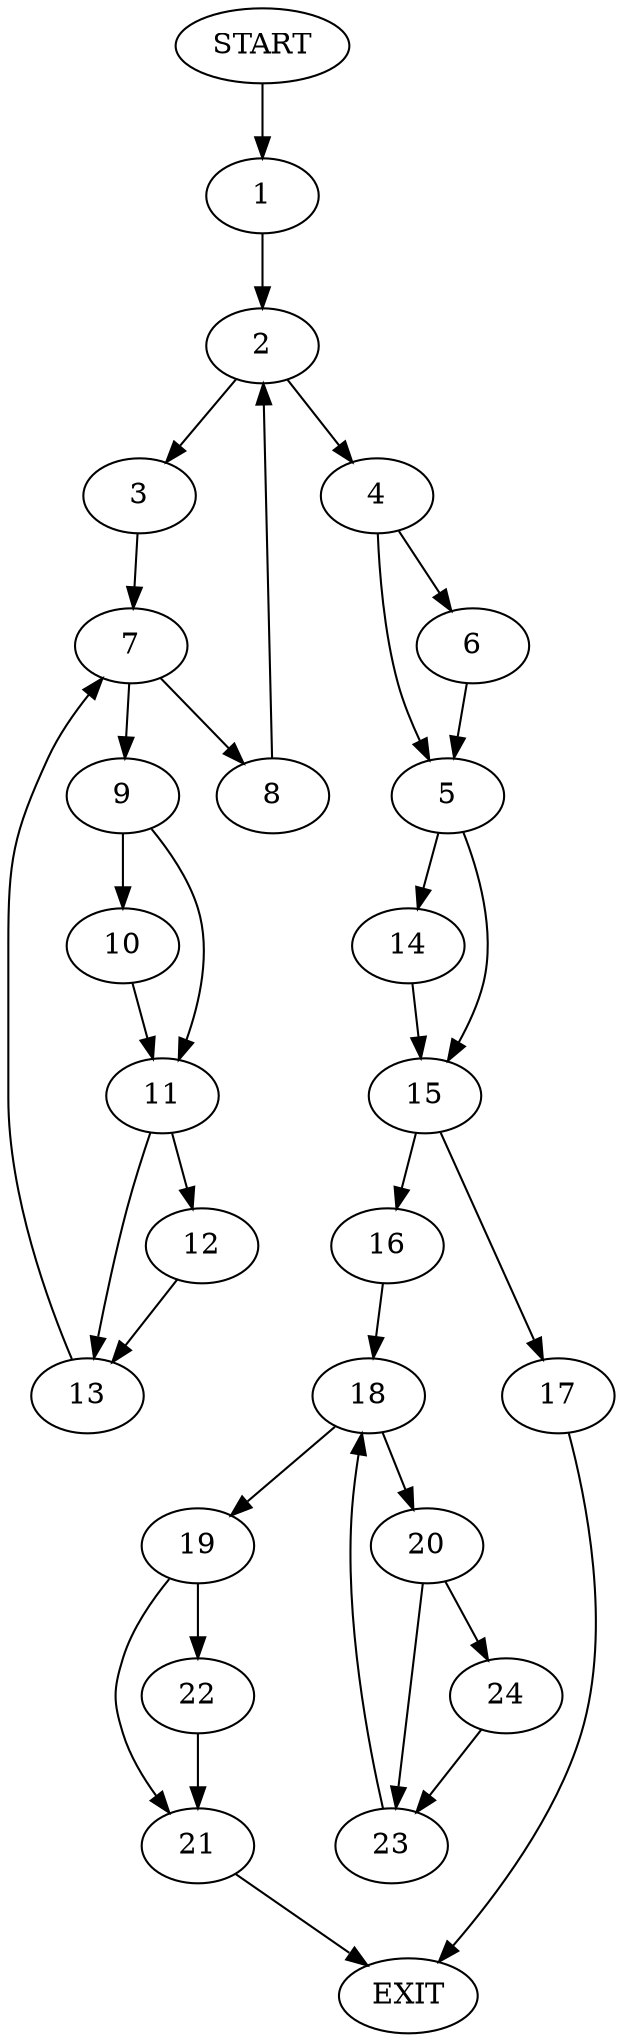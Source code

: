 digraph {
0 [label="START"]
25 [label="EXIT"]
0 -> 1
1 -> 2
2 -> 3
2 -> 4
4 -> 5
4 -> 6
3 -> 7
7 -> 8
7 -> 9
9 -> 10
9 -> 11
8 -> 2
11 -> 12
11 -> 13
10 -> 11
12 -> 13
13 -> 7
5 -> 14
5 -> 15
6 -> 5
14 -> 15
15 -> 16
15 -> 17
17 -> 25
16 -> 18
18 -> 19
18 -> 20
19 -> 21
19 -> 22
20 -> 23
20 -> 24
24 -> 23
23 -> 18
21 -> 25
22 -> 21
}
